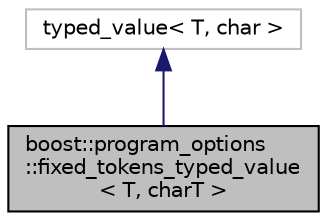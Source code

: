 digraph "boost::program_options::fixed_tokens_typed_value&lt; T, charT &gt;"
{
 // LATEX_PDF_SIZE
  edge [fontname="Helvetica",fontsize="10",labelfontname="Helvetica",labelfontsize="10"];
  node [fontname="Helvetica",fontsize="10",shape=record];
  Node1 [label="boost::program_options\l::fixed_tokens_typed_value\l\< T, charT \>",height=0.2,width=0.4,color="black", fillcolor="grey75", style="filled", fontcolor="black",tooltip=" "];
  Node2 -> Node1 [dir="back",color="midnightblue",fontsize="10",style="solid",fontname="Helvetica"];
  Node2 [label="typed_value\< T, char  \>",height=0.2,width=0.4,color="grey75", fillcolor="white", style="filled",tooltip=" "];
}
